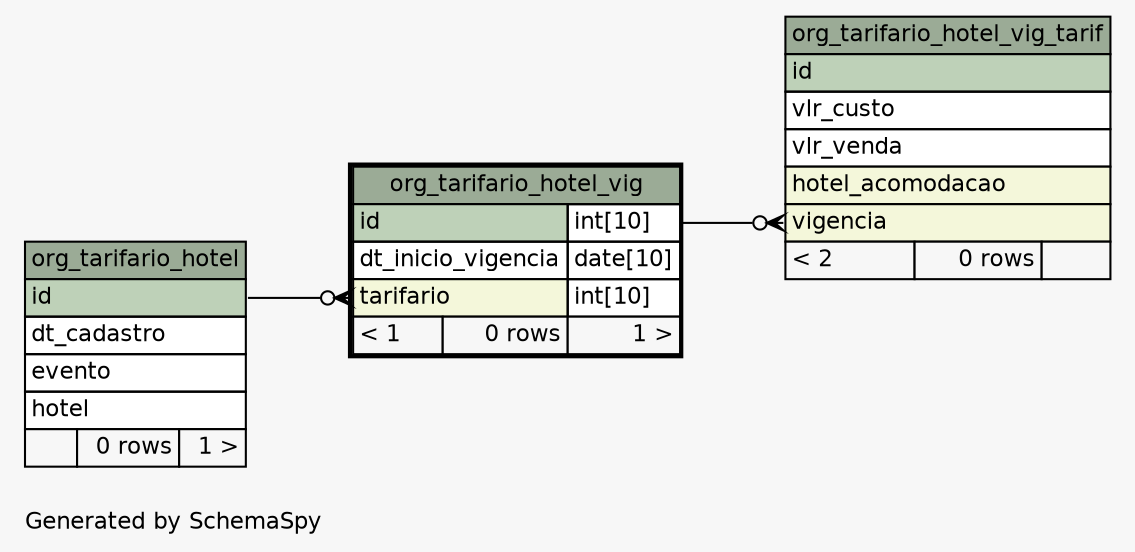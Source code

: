 // dot 2.38.0 on Windows 10 10.0
// SchemaSpy rev 590
digraph "oneDegreeRelationshipsDiagram" {
  graph [
    rankdir="RL"
    bgcolor="#f7f7f7"
    label="\nGenerated by SchemaSpy"
    labeljust="l"
    nodesep="0.18"
    ranksep="0.46"
    fontname="Helvetica"
    fontsize="11"
  ];
  node [
    fontname="Helvetica"
    fontsize="11"
    shape="plaintext"
  ];
  edge [
    arrowsize="0.8"
  ];
  "org_tarifario_hotel_vig":"tarifario":w -> "org_tarifario_hotel":"id":e [arrowhead=none dir=back arrowtail=crowodot];
  "org_tarifario_hotel_vig_tarif":"vigencia":w -> "org_tarifario_hotel_vig":"id.type":e [arrowhead=none dir=back arrowtail=crowodot];
  "org_tarifario_hotel" [
    label=<
    <TABLE BORDER="0" CELLBORDER="1" CELLSPACING="0" BGCOLOR="#ffffff">
      <TR><TD COLSPAN="3" BGCOLOR="#9bab96" ALIGN="CENTER">org_tarifario_hotel</TD></TR>
      <TR><TD PORT="id" COLSPAN="3" BGCOLOR="#bed1b8" ALIGN="LEFT">id</TD></TR>
      <TR><TD PORT="dt_cadastro" COLSPAN="3" ALIGN="LEFT">dt_cadastro</TD></TR>
      <TR><TD PORT="evento" COLSPAN="3" ALIGN="LEFT">evento</TD></TR>
      <TR><TD PORT="hotel" COLSPAN="3" ALIGN="LEFT">hotel</TD></TR>
      <TR><TD ALIGN="LEFT" BGCOLOR="#f7f7f7">  </TD><TD ALIGN="RIGHT" BGCOLOR="#f7f7f7">0 rows</TD><TD ALIGN="RIGHT" BGCOLOR="#f7f7f7">1 &gt;</TD></TR>
    </TABLE>>
    URL="org_tarifario_hotel.html"
    tooltip="org_tarifario_hotel"
  ];
  "org_tarifario_hotel_vig" [
    label=<
    <TABLE BORDER="2" CELLBORDER="1" CELLSPACING="0" BGCOLOR="#ffffff">
      <TR><TD COLSPAN="3" BGCOLOR="#9bab96" ALIGN="CENTER">org_tarifario_hotel_vig</TD></TR>
      <TR><TD PORT="id" COLSPAN="2" BGCOLOR="#bed1b8" ALIGN="LEFT">id</TD><TD PORT="id.type" ALIGN="LEFT">int[10]</TD></TR>
      <TR><TD PORT="dt_inicio_vigencia" COLSPAN="2" ALIGN="LEFT">dt_inicio_vigencia</TD><TD PORT="dt_inicio_vigencia.type" ALIGN="LEFT">date[10]</TD></TR>
      <TR><TD PORT="tarifario" COLSPAN="2" BGCOLOR="#f4f7da" ALIGN="LEFT">tarifario</TD><TD PORT="tarifario.type" ALIGN="LEFT">int[10]</TD></TR>
      <TR><TD ALIGN="LEFT" BGCOLOR="#f7f7f7">&lt; 1</TD><TD ALIGN="RIGHT" BGCOLOR="#f7f7f7">0 rows</TD><TD ALIGN="RIGHT" BGCOLOR="#f7f7f7">1 &gt;</TD></TR>
    </TABLE>>
    URL="org_tarifario_hotel_vig.html"
    tooltip="org_tarifario_hotel_vig"
  ];
  "org_tarifario_hotel_vig_tarif" [
    label=<
    <TABLE BORDER="0" CELLBORDER="1" CELLSPACING="0" BGCOLOR="#ffffff">
      <TR><TD COLSPAN="3" BGCOLOR="#9bab96" ALIGN="CENTER">org_tarifario_hotel_vig_tarif</TD></TR>
      <TR><TD PORT="id" COLSPAN="3" BGCOLOR="#bed1b8" ALIGN="LEFT">id</TD></TR>
      <TR><TD PORT="vlr_custo" COLSPAN="3" ALIGN="LEFT">vlr_custo</TD></TR>
      <TR><TD PORT="vlr_venda" COLSPAN="3" ALIGN="LEFT">vlr_venda</TD></TR>
      <TR><TD PORT="hotel_acomodacao" COLSPAN="3" BGCOLOR="#f4f7da" ALIGN="LEFT">hotel_acomodacao</TD></TR>
      <TR><TD PORT="vigencia" COLSPAN="3" BGCOLOR="#f4f7da" ALIGN="LEFT">vigencia</TD></TR>
      <TR><TD ALIGN="LEFT" BGCOLOR="#f7f7f7">&lt; 2</TD><TD ALIGN="RIGHT" BGCOLOR="#f7f7f7">0 rows</TD><TD ALIGN="RIGHT" BGCOLOR="#f7f7f7">  </TD></TR>
    </TABLE>>
    URL="org_tarifario_hotel_vig_tarif.html"
    tooltip="org_tarifario_hotel_vig_tarif"
  ];
}
